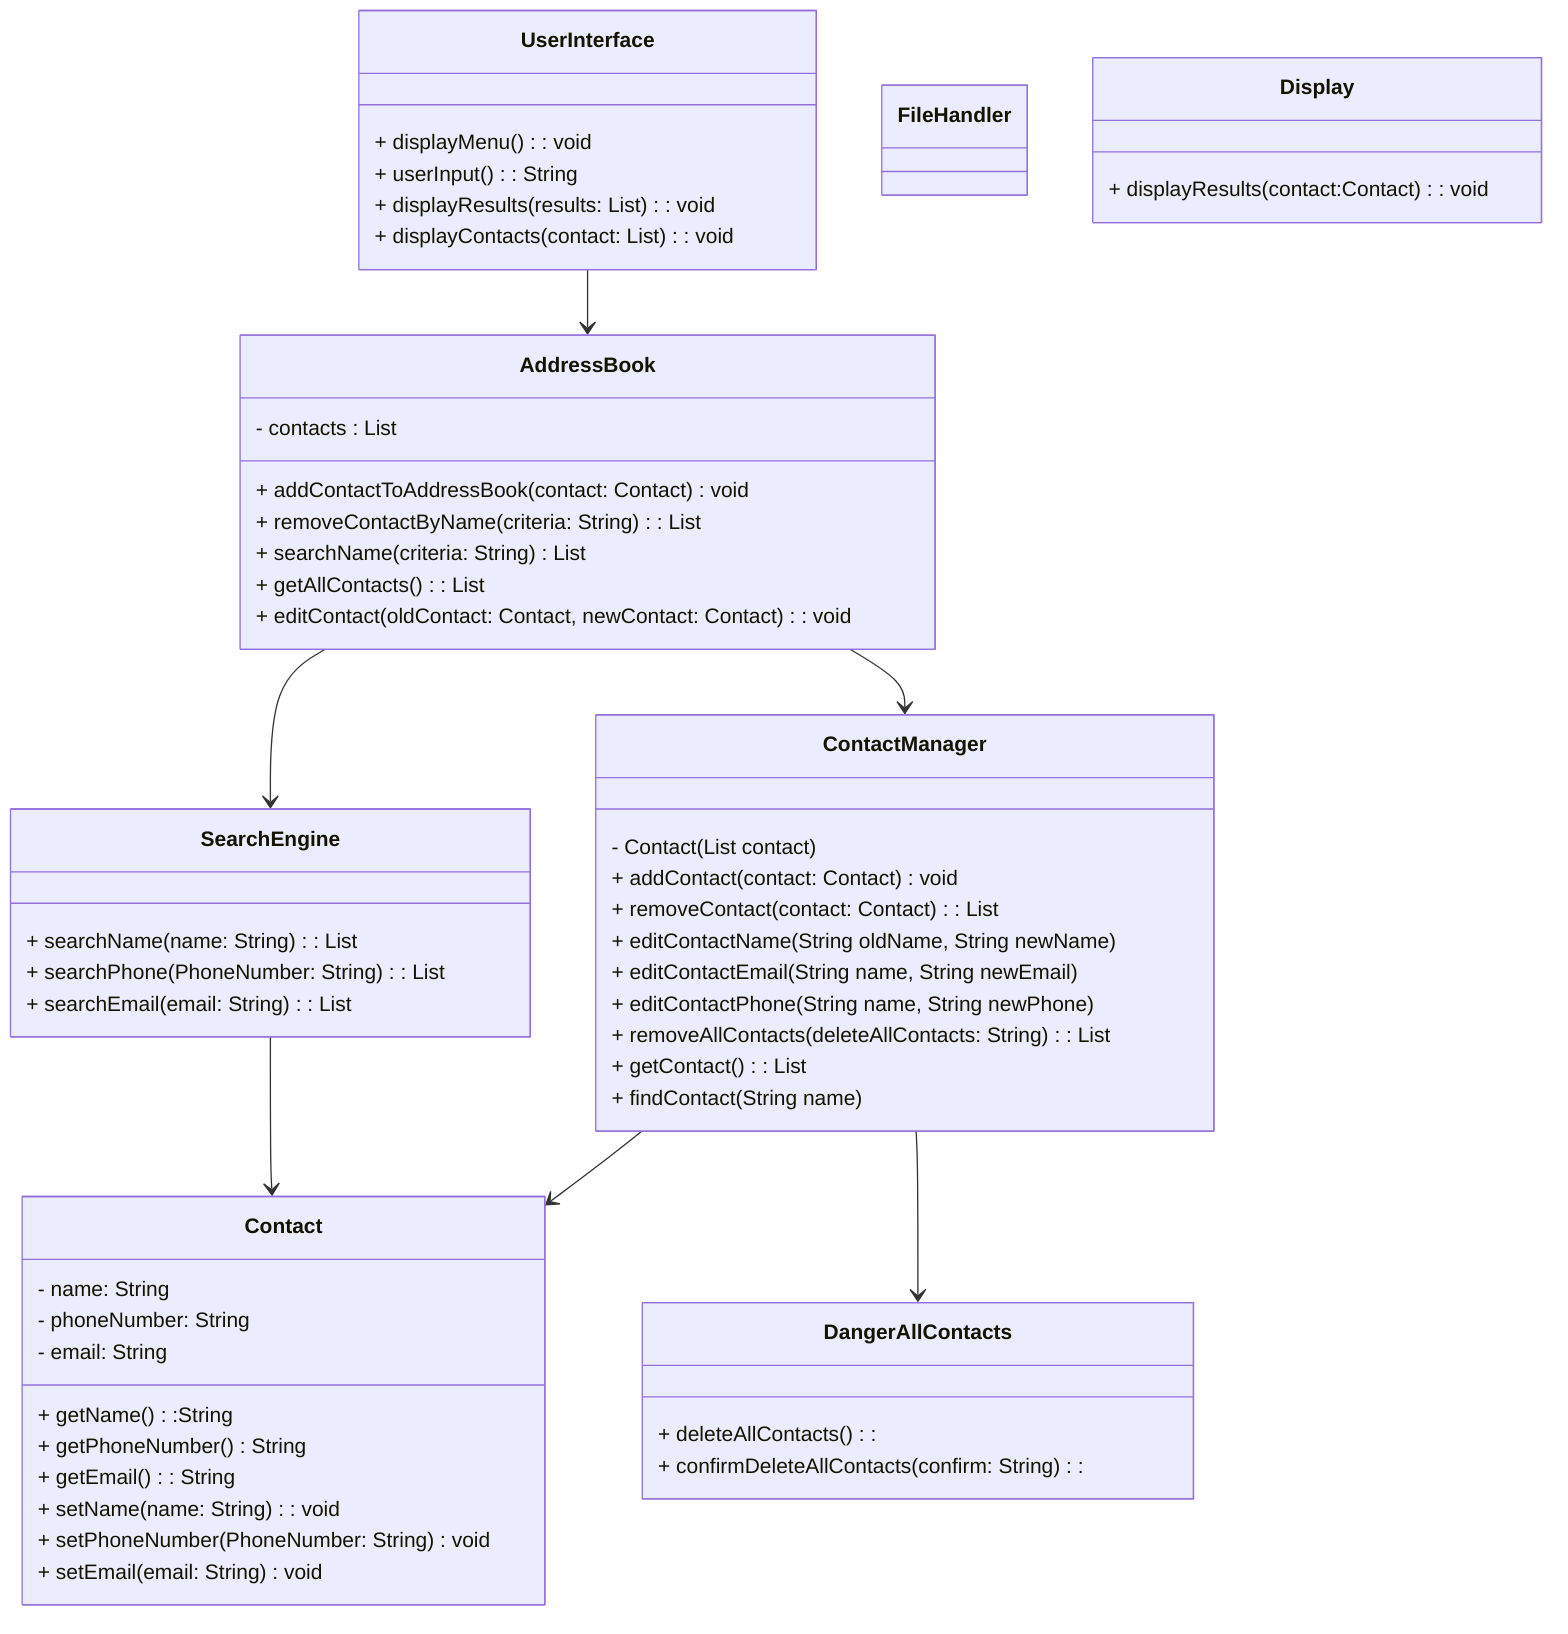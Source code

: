 classDiagram

    class AddressBook{
        - contacts : List<Contact>
        + addContactToAddressBook(contact: Contact) void
        + removeContactByName(criteria: String): List<Contact>
        + searchName(criteria: String) List<cContact>
        + getAllContacts(): List<cContact>
        + editContact(oldContact: Contact, newContact: Contact): void
    }

    class Contact{
        - name: String
        - phoneNumber: String
        - email: String
        + getName():String
        + getPhoneNumber() String
        + getEmail(): String
        + setName(name: String): void
        + setPhoneNumber(PhoneNumber: String) void
        + setEmail(email: String) void
    }

    class ContactManager {
        - Contact (List contact)
        + addContact(contact: Contact) void
        + removeContact(contact: Contact): List<Contact>
        + editContactName(String oldName, String newName)
        + editContactEmail(String name, String newEmail)
        + editContactPhone(String name, String newPhone)
        + removeAllContacts(deleteAllContacts: String): List<cContact>
        + getContact(): List
        + findContact(String name)

    }

    class SearchEngine {
        + searchName(name: String): List<cContact>
        + searchPhone(PhoneNumber: String): List<cContact>
        + searchEmail(email: String): List<cContact>

    }

    class UserInterface {
    + displayMenu(): void
    + userInput(): String
    + displayResults(results: List<cContact>): void
    + displayContacts(contact: List<cContact>): void
    }

    class FileHandler {

    }

    class Display {
        + displayResults(contact:Contact): void
    }
    class DangerAllContacts {
        + deleteAllContacts():
        + confirmDeleteAllContacts(confirm: String):
    }

UserInterface --> AddressBook
AddressBook  --> ContactManager
AddressBook --> SearchEngine
ContactManager --> Contact
ContactManager --> DangerAllContacts
SearchEngine --> Contact